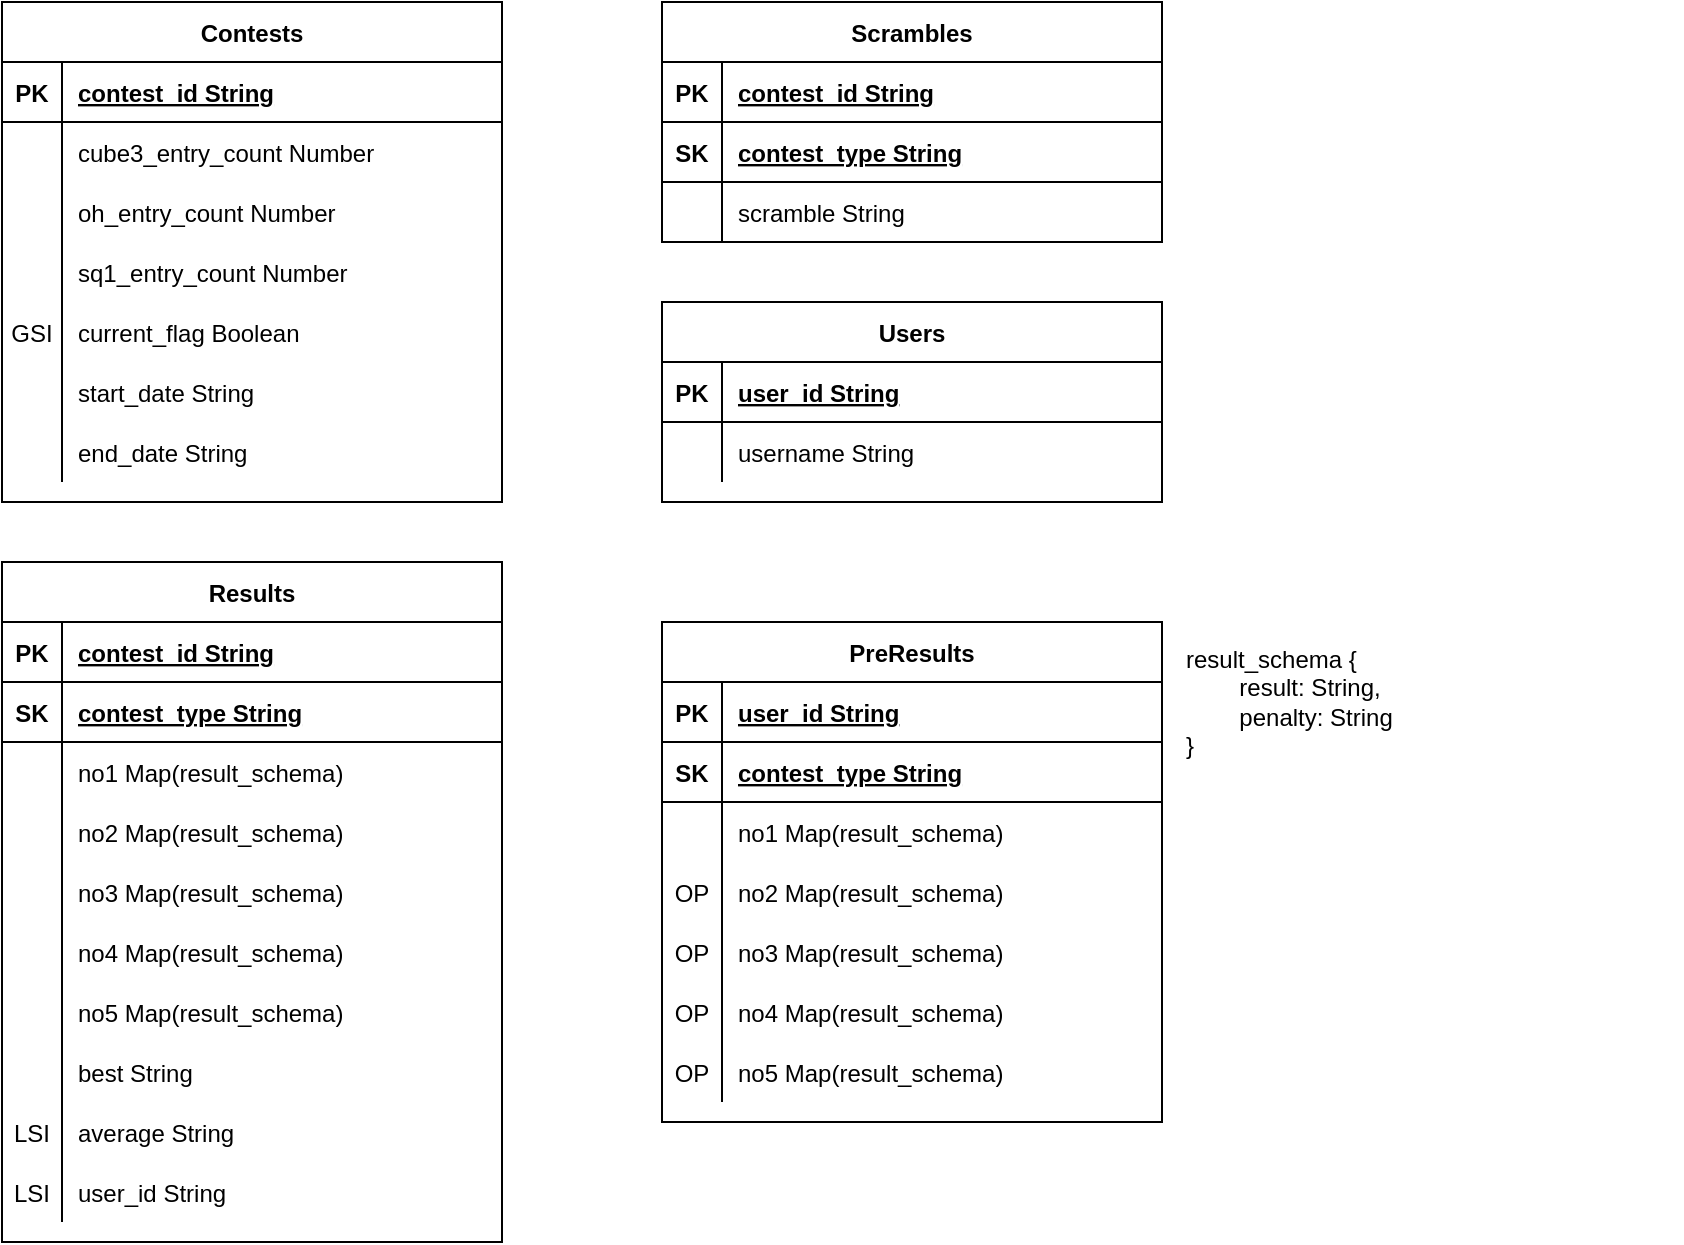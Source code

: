 <mxfile>
    <diagram id="R2lEEEUBdFMjLlhIrx00" name="Page-1">
        <mxGraphModel dx="524" dy="291" grid="1" gridSize="10" guides="1" tooltips="1" connect="1" arrows="1" fold="1" page="1" pageScale="1" pageWidth="850" pageHeight="1100" math="0" shadow="0" extFonts="Permanent Marker^https://fonts.googleapis.com/css?family=Permanent+Marker">
            <root>
                <mxCell id="0"/>
                <mxCell id="1" parent="0"/>
                <mxCell id="C-vyLk0tnHw3VtMMgP7b-2" value="Scrambles" style="shape=table;startSize=30;container=1;collapsible=1;childLayout=tableLayout;fixedRows=1;rowLines=0;fontStyle=1;align=center;resizeLast=1;" parent="1" vertex="1">
                    <mxGeometry x="450" y="120" width="250" height="120" as="geometry"/>
                </mxCell>
                <mxCell id="C-vyLk0tnHw3VtMMgP7b-3" value="" style="shape=partialRectangle;collapsible=0;dropTarget=0;pointerEvents=0;fillColor=none;points=[[0,0.5],[1,0.5]];portConstraint=eastwest;top=0;left=0;right=0;bottom=1;" parent="C-vyLk0tnHw3VtMMgP7b-2" vertex="1">
                    <mxGeometry y="30" width="250" height="30" as="geometry"/>
                </mxCell>
                <mxCell id="C-vyLk0tnHw3VtMMgP7b-4" value="PK" style="shape=partialRectangle;overflow=hidden;connectable=0;fillColor=none;top=0;left=0;bottom=0;right=0;fontStyle=1;" parent="C-vyLk0tnHw3VtMMgP7b-3" vertex="1">
                    <mxGeometry width="30" height="30" as="geometry"/>
                </mxCell>
                <mxCell id="C-vyLk0tnHw3VtMMgP7b-5" value="contest_id String" style="shape=partialRectangle;overflow=hidden;connectable=0;fillColor=none;top=0;left=0;bottom=0;right=0;align=left;spacingLeft=6;fontStyle=5;" parent="C-vyLk0tnHw3VtMMgP7b-3" vertex="1">
                    <mxGeometry x="30" width="220" height="30" as="geometry"/>
                </mxCell>
                <mxCell id="5F1so2sVHpjkK_AZKTsR-31" value="" style="shape=partialRectangle;collapsible=0;dropTarget=0;pointerEvents=0;fillColor=none;points=[[0,0.5],[1,0.5]];portConstraint=eastwest;top=0;left=0;right=0;bottom=1;" parent="C-vyLk0tnHw3VtMMgP7b-2" vertex="1">
                    <mxGeometry y="60" width="250" height="30" as="geometry"/>
                </mxCell>
                <mxCell id="5F1so2sVHpjkK_AZKTsR-32" value="SK" style="shape=partialRectangle;overflow=hidden;connectable=0;fillColor=none;top=0;left=0;bottom=0;right=0;fontStyle=1;" parent="5F1so2sVHpjkK_AZKTsR-31" vertex="1">
                    <mxGeometry width="30" height="30" as="geometry"/>
                </mxCell>
                <mxCell id="5F1so2sVHpjkK_AZKTsR-33" value="contest_type String" style="shape=partialRectangle;overflow=hidden;connectable=0;fillColor=none;top=0;left=0;bottom=0;right=0;align=left;spacingLeft=6;fontStyle=5;" parent="5F1so2sVHpjkK_AZKTsR-31" vertex="1">
                    <mxGeometry x="30" width="220" height="30" as="geometry"/>
                </mxCell>
                <mxCell id="C-vyLk0tnHw3VtMMgP7b-6" value="" style="shape=partialRectangle;collapsible=0;dropTarget=0;pointerEvents=0;fillColor=none;points=[[0,0.5],[1,0.5]];portConstraint=eastwest;top=0;left=0;right=0;bottom=0;" parent="C-vyLk0tnHw3VtMMgP7b-2" vertex="1">
                    <mxGeometry y="90" width="250" height="30" as="geometry"/>
                </mxCell>
                <mxCell id="C-vyLk0tnHw3VtMMgP7b-7" value="" style="shape=partialRectangle;overflow=hidden;connectable=0;fillColor=none;top=0;left=0;bottom=0;right=0;" parent="C-vyLk0tnHw3VtMMgP7b-6" vertex="1">
                    <mxGeometry width="30" height="30" as="geometry"/>
                </mxCell>
                <mxCell id="C-vyLk0tnHw3VtMMgP7b-8" value="scramble String" style="shape=partialRectangle;overflow=hidden;connectable=0;fillColor=none;top=0;left=0;bottom=0;right=0;align=left;spacingLeft=6;" parent="C-vyLk0tnHw3VtMMgP7b-6" vertex="1">
                    <mxGeometry x="30" width="220" height="30" as="geometry"/>
                </mxCell>
                <mxCell id="C-vyLk0tnHw3VtMMgP7b-13" value="Users" style="shape=table;startSize=30;container=1;collapsible=1;childLayout=tableLayout;fixedRows=1;rowLines=0;fontStyle=1;align=center;resizeLast=1;" parent="1" vertex="1">
                    <mxGeometry x="450" y="270" width="250" height="100" as="geometry"/>
                </mxCell>
                <mxCell id="C-vyLk0tnHw3VtMMgP7b-14" value="" style="shape=partialRectangle;collapsible=0;dropTarget=0;pointerEvents=0;fillColor=none;points=[[0,0.5],[1,0.5]];portConstraint=eastwest;top=0;left=0;right=0;bottom=1;" parent="C-vyLk0tnHw3VtMMgP7b-13" vertex="1">
                    <mxGeometry y="30" width="250" height="30" as="geometry"/>
                </mxCell>
                <mxCell id="C-vyLk0tnHw3VtMMgP7b-15" value="PK" style="shape=partialRectangle;overflow=hidden;connectable=0;fillColor=none;top=0;left=0;bottom=0;right=0;fontStyle=1;" parent="C-vyLk0tnHw3VtMMgP7b-14" vertex="1">
                    <mxGeometry width="30" height="30" as="geometry"/>
                </mxCell>
                <mxCell id="C-vyLk0tnHw3VtMMgP7b-16" value="user_id String" style="shape=partialRectangle;overflow=hidden;connectable=0;fillColor=none;top=0;left=0;bottom=0;right=0;align=left;spacingLeft=6;fontStyle=5;" parent="C-vyLk0tnHw3VtMMgP7b-14" vertex="1">
                    <mxGeometry x="30" width="220" height="30" as="geometry"/>
                </mxCell>
                <mxCell id="C-vyLk0tnHw3VtMMgP7b-17" value="" style="shape=partialRectangle;collapsible=0;dropTarget=0;pointerEvents=0;fillColor=none;points=[[0,0.5],[1,0.5]];portConstraint=eastwest;top=0;left=0;right=0;bottom=0;" parent="C-vyLk0tnHw3VtMMgP7b-13" vertex="1">
                    <mxGeometry y="60" width="250" height="30" as="geometry"/>
                </mxCell>
                <mxCell id="C-vyLk0tnHw3VtMMgP7b-18" value="" style="shape=partialRectangle;overflow=hidden;connectable=0;fillColor=none;top=0;left=0;bottom=0;right=0;" parent="C-vyLk0tnHw3VtMMgP7b-17" vertex="1">
                    <mxGeometry width="30" height="30" as="geometry"/>
                </mxCell>
                <mxCell id="C-vyLk0tnHw3VtMMgP7b-19" value="username String" style="shape=partialRectangle;overflow=hidden;connectable=0;fillColor=none;top=0;left=0;bottom=0;right=0;align=left;spacingLeft=6;" parent="C-vyLk0tnHw3VtMMgP7b-17" vertex="1">
                    <mxGeometry x="30" width="220" height="30" as="geometry"/>
                </mxCell>
                <mxCell id="C-vyLk0tnHw3VtMMgP7b-23" value="Contests" style="shape=table;startSize=30;container=1;collapsible=1;childLayout=tableLayout;fixedRows=1;rowLines=0;fontStyle=1;align=center;resizeLast=1;" parent="1" vertex="1">
                    <mxGeometry x="120" y="120" width="250" height="250" as="geometry"/>
                </mxCell>
                <mxCell id="C-vyLk0tnHw3VtMMgP7b-24" value="" style="shape=partialRectangle;collapsible=0;dropTarget=0;pointerEvents=0;fillColor=none;points=[[0,0.5],[1,0.5]];portConstraint=eastwest;top=0;left=0;right=0;bottom=1;" parent="C-vyLk0tnHw3VtMMgP7b-23" vertex="1">
                    <mxGeometry y="30" width="250" height="30" as="geometry"/>
                </mxCell>
                <mxCell id="C-vyLk0tnHw3VtMMgP7b-25" value="PK" style="shape=partialRectangle;overflow=hidden;connectable=0;fillColor=none;top=0;left=0;bottom=0;right=0;fontStyle=1;" parent="C-vyLk0tnHw3VtMMgP7b-24" vertex="1">
                    <mxGeometry width="30" height="30" as="geometry"/>
                </mxCell>
                <mxCell id="C-vyLk0tnHw3VtMMgP7b-26" value="contest_id String" style="shape=partialRectangle;overflow=hidden;connectable=0;fillColor=none;top=0;left=0;bottom=0;right=0;align=left;spacingLeft=6;fontStyle=5;" parent="C-vyLk0tnHw3VtMMgP7b-24" vertex="1">
                    <mxGeometry x="30" width="220" height="30" as="geometry"/>
                </mxCell>
                <mxCell id="C-vyLk0tnHw3VtMMgP7b-27" value="" style="shape=partialRectangle;collapsible=0;dropTarget=0;pointerEvents=0;fillColor=none;points=[[0,0.5],[1,0.5]];portConstraint=eastwest;top=0;left=0;right=0;bottom=0;" parent="C-vyLk0tnHw3VtMMgP7b-23" vertex="1">
                    <mxGeometry y="60" width="250" height="30" as="geometry"/>
                </mxCell>
                <mxCell id="C-vyLk0tnHw3VtMMgP7b-28" value="" style="shape=partialRectangle;overflow=hidden;connectable=0;fillColor=none;top=0;left=0;bottom=0;right=0;" parent="C-vyLk0tnHw3VtMMgP7b-27" vertex="1">
                    <mxGeometry width="30" height="30" as="geometry"/>
                </mxCell>
                <mxCell id="C-vyLk0tnHw3VtMMgP7b-29" value="cube3_entry_count Number" style="shape=partialRectangle;overflow=hidden;connectable=0;fillColor=none;top=0;left=0;bottom=0;right=0;align=left;spacingLeft=6;" parent="C-vyLk0tnHw3VtMMgP7b-27" vertex="1">
                    <mxGeometry x="30" width="220" height="30" as="geometry"/>
                </mxCell>
                <mxCell id="5F1so2sVHpjkK_AZKTsR-3" value="" style="shape=partialRectangle;collapsible=0;dropTarget=0;pointerEvents=0;fillColor=none;points=[[0,0.5],[1,0.5]];portConstraint=eastwest;top=0;left=0;right=0;bottom=0;" parent="C-vyLk0tnHw3VtMMgP7b-23" vertex="1">
                    <mxGeometry y="90" width="250" height="30" as="geometry"/>
                </mxCell>
                <mxCell id="5F1so2sVHpjkK_AZKTsR-4" value="" style="shape=partialRectangle;overflow=hidden;connectable=0;fillColor=none;top=0;left=0;bottom=0;right=0;" parent="5F1so2sVHpjkK_AZKTsR-3" vertex="1">
                    <mxGeometry width="30" height="30" as="geometry"/>
                </mxCell>
                <mxCell id="5F1so2sVHpjkK_AZKTsR-5" value="oh_entry_count Number" style="shape=partialRectangle;overflow=hidden;connectable=0;fillColor=none;top=0;left=0;bottom=0;right=0;align=left;spacingLeft=6;" parent="5F1so2sVHpjkK_AZKTsR-3" vertex="1">
                    <mxGeometry x="30" width="220" height="30" as="geometry"/>
                </mxCell>
                <mxCell id="5F1so2sVHpjkK_AZKTsR-6" value="" style="shape=partialRectangle;collapsible=0;dropTarget=0;pointerEvents=0;fillColor=none;points=[[0,0.5],[1,0.5]];portConstraint=eastwest;top=0;left=0;right=0;bottom=0;" parent="C-vyLk0tnHw3VtMMgP7b-23" vertex="1">
                    <mxGeometry y="120" width="250" height="30" as="geometry"/>
                </mxCell>
                <mxCell id="5F1so2sVHpjkK_AZKTsR-7" value="" style="shape=partialRectangle;overflow=hidden;connectable=0;fillColor=none;top=0;left=0;bottom=0;right=0;" parent="5F1so2sVHpjkK_AZKTsR-6" vertex="1">
                    <mxGeometry width="30" height="30" as="geometry"/>
                </mxCell>
                <mxCell id="5F1so2sVHpjkK_AZKTsR-8" value="sq1_entry_count Number" style="shape=partialRectangle;overflow=hidden;connectable=0;fillColor=none;top=0;left=0;bottom=0;right=0;align=left;spacingLeft=6;" parent="5F1so2sVHpjkK_AZKTsR-6" vertex="1">
                    <mxGeometry x="30" width="220" height="30" as="geometry"/>
                </mxCell>
                <mxCell id="5F1so2sVHpjkK_AZKTsR-9" value="" style="shape=partialRectangle;collapsible=0;dropTarget=0;pointerEvents=0;fillColor=none;points=[[0,0.5],[1,0.5]];portConstraint=eastwest;top=0;left=0;right=0;bottom=0;" parent="C-vyLk0tnHw3VtMMgP7b-23" vertex="1">
                    <mxGeometry y="150" width="250" height="30" as="geometry"/>
                </mxCell>
                <mxCell id="5F1so2sVHpjkK_AZKTsR-10" value="GSI" style="shape=partialRectangle;overflow=hidden;connectable=0;fillColor=none;top=0;left=0;bottom=0;right=0;" parent="5F1so2sVHpjkK_AZKTsR-9" vertex="1">
                    <mxGeometry width="30" height="30" as="geometry"/>
                </mxCell>
                <mxCell id="5F1so2sVHpjkK_AZKTsR-11" value="current_flag Boolean" style="shape=partialRectangle;overflow=hidden;connectable=0;fillColor=none;top=0;left=0;bottom=0;right=0;align=left;spacingLeft=6;" parent="5F1so2sVHpjkK_AZKTsR-9" vertex="1">
                    <mxGeometry x="30" width="220" height="30" as="geometry"/>
                </mxCell>
                <mxCell id="5F1so2sVHpjkK_AZKTsR-12" value="" style="shape=partialRectangle;collapsible=0;dropTarget=0;pointerEvents=0;fillColor=none;points=[[0,0.5],[1,0.5]];portConstraint=eastwest;top=0;left=0;right=0;bottom=0;" parent="C-vyLk0tnHw3VtMMgP7b-23" vertex="1">
                    <mxGeometry y="180" width="250" height="30" as="geometry"/>
                </mxCell>
                <mxCell id="5F1so2sVHpjkK_AZKTsR-13" value="" style="shape=partialRectangle;overflow=hidden;connectable=0;fillColor=none;top=0;left=0;bottom=0;right=0;" parent="5F1so2sVHpjkK_AZKTsR-12" vertex="1">
                    <mxGeometry width="30" height="30" as="geometry"/>
                </mxCell>
                <mxCell id="5F1so2sVHpjkK_AZKTsR-14" value="start_date String" style="shape=partialRectangle;overflow=hidden;connectable=0;fillColor=none;top=0;left=0;bottom=0;right=0;align=left;spacingLeft=6;" parent="5F1so2sVHpjkK_AZKTsR-12" vertex="1">
                    <mxGeometry x="30" width="220" height="30" as="geometry"/>
                </mxCell>
                <mxCell id="5F1so2sVHpjkK_AZKTsR-15" value="" style="shape=partialRectangle;collapsible=0;dropTarget=0;pointerEvents=0;fillColor=none;points=[[0,0.5],[1,0.5]];portConstraint=eastwest;top=0;left=0;right=0;bottom=0;" parent="C-vyLk0tnHw3VtMMgP7b-23" vertex="1">
                    <mxGeometry y="210" width="250" height="30" as="geometry"/>
                </mxCell>
                <mxCell id="5F1so2sVHpjkK_AZKTsR-16" value="" style="shape=partialRectangle;overflow=hidden;connectable=0;fillColor=none;top=0;left=0;bottom=0;right=0;" parent="5F1so2sVHpjkK_AZKTsR-15" vertex="1">
                    <mxGeometry width="30" height="30" as="geometry"/>
                </mxCell>
                <mxCell id="5F1so2sVHpjkK_AZKTsR-17" value="end_date String" style="shape=partialRectangle;overflow=hidden;connectable=0;fillColor=none;top=0;left=0;bottom=0;right=0;align=left;spacingLeft=6;" parent="5F1so2sVHpjkK_AZKTsR-15" vertex="1">
                    <mxGeometry x="30" width="220" height="30" as="geometry"/>
                </mxCell>
                <mxCell id="5F1so2sVHpjkK_AZKTsR-37" value="PreResults" style="shape=table;startSize=30;container=1;collapsible=1;childLayout=tableLayout;fixedRows=1;rowLines=0;fontStyle=1;align=center;resizeLast=1;" parent="1" vertex="1">
                    <mxGeometry x="450" y="430" width="250" height="250" as="geometry"/>
                </mxCell>
                <mxCell id="5F1so2sVHpjkK_AZKTsR-38" value="" style="shape=partialRectangle;collapsible=0;dropTarget=0;pointerEvents=0;fillColor=none;points=[[0,0.5],[1,0.5]];portConstraint=eastwest;top=0;left=0;right=0;bottom=1;" parent="5F1so2sVHpjkK_AZKTsR-37" vertex="1">
                    <mxGeometry y="30" width="250" height="30" as="geometry"/>
                </mxCell>
                <mxCell id="5F1so2sVHpjkK_AZKTsR-39" value="PK" style="shape=partialRectangle;overflow=hidden;connectable=0;fillColor=none;top=0;left=0;bottom=0;right=0;fontStyle=1;" parent="5F1so2sVHpjkK_AZKTsR-38" vertex="1">
                    <mxGeometry width="30" height="30" as="geometry"/>
                </mxCell>
                <mxCell id="5F1so2sVHpjkK_AZKTsR-40" value="user_id String" style="shape=partialRectangle;overflow=hidden;connectable=0;fillColor=none;top=0;left=0;bottom=0;right=0;align=left;spacingLeft=6;fontStyle=5;" parent="5F1so2sVHpjkK_AZKTsR-38" vertex="1">
                    <mxGeometry x="30" width="220" height="30" as="geometry"/>
                </mxCell>
                <mxCell id="5F1so2sVHpjkK_AZKTsR-47" value="" style="shape=partialRectangle;collapsible=0;dropTarget=0;pointerEvents=0;fillColor=none;points=[[0,0.5],[1,0.5]];portConstraint=eastwest;top=0;left=0;right=0;bottom=1;" parent="5F1so2sVHpjkK_AZKTsR-37" vertex="1">
                    <mxGeometry y="60" width="250" height="30" as="geometry"/>
                </mxCell>
                <mxCell id="5F1so2sVHpjkK_AZKTsR-48" value="SK" style="shape=partialRectangle;overflow=hidden;connectable=0;fillColor=none;top=0;left=0;bottom=0;right=0;fontStyle=1;" parent="5F1so2sVHpjkK_AZKTsR-47" vertex="1">
                    <mxGeometry width="30" height="30" as="geometry"/>
                </mxCell>
                <mxCell id="5F1so2sVHpjkK_AZKTsR-49" value="contest_type String" style="shape=partialRectangle;overflow=hidden;connectable=0;fillColor=none;top=0;left=0;bottom=0;right=0;align=left;spacingLeft=6;fontStyle=5;" parent="5F1so2sVHpjkK_AZKTsR-47" vertex="1">
                    <mxGeometry x="30" width="220" height="30" as="geometry"/>
                </mxCell>
                <mxCell id="5F1so2sVHpjkK_AZKTsR-41" value="" style="shape=partialRectangle;collapsible=0;dropTarget=0;pointerEvents=0;fillColor=none;points=[[0,0.5],[1,0.5]];portConstraint=eastwest;top=0;left=0;right=0;bottom=0;" parent="5F1so2sVHpjkK_AZKTsR-37" vertex="1">
                    <mxGeometry y="90" width="250" height="30" as="geometry"/>
                </mxCell>
                <mxCell id="5F1so2sVHpjkK_AZKTsR-42" value="" style="shape=partialRectangle;overflow=hidden;connectable=0;fillColor=none;top=0;left=0;bottom=0;right=0;" parent="5F1so2sVHpjkK_AZKTsR-41" vertex="1">
                    <mxGeometry width="30" height="30" as="geometry"/>
                </mxCell>
                <mxCell id="5F1so2sVHpjkK_AZKTsR-43" value="no1 Map(result_schema)" style="shape=partialRectangle;overflow=hidden;connectable=0;fillColor=none;top=0;left=0;bottom=0;right=0;align=left;spacingLeft=6;" parent="5F1so2sVHpjkK_AZKTsR-41" vertex="1">
                    <mxGeometry x="30" width="220" height="30" as="geometry"/>
                </mxCell>
                <mxCell id="5F1so2sVHpjkK_AZKTsR-44" value="" style="shape=partialRectangle;collapsible=0;dropTarget=0;pointerEvents=0;fillColor=none;points=[[0,0.5],[1,0.5]];portConstraint=eastwest;top=0;left=0;right=0;bottom=0;" parent="5F1so2sVHpjkK_AZKTsR-37" vertex="1">
                    <mxGeometry y="120" width="250" height="30" as="geometry"/>
                </mxCell>
                <mxCell id="5F1so2sVHpjkK_AZKTsR-45" value="OP" style="shape=partialRectangle;overflow=hidden;connectable=0;fillColor=none;top=0;left=0;bottom=0;right=0;" parent="5F1so2sVHpjkK_AZKTsR-44" vertex="1">
                    <mxGeometry width="30" height="30" as="geometry"/>
                </mxCell>
                <mxCell id="5F1so2sVHpjkK_AZKTsR-46" value="no2 Map(result_schema)" style="shape=partialRectangle;overflow=hidden;connectable=0;fillColor=none;top=0;left=0;bottom=0;right=0;align=left;spacingLeft=6;" parent="5F1so2sVHpjkK_AZKTsR-44" vertex="1">
                    <mxGeometry x="30" width="220" height="30" as="geometry"/>
                </mxCell>
                <mxCell id="5F1so2sVHpjkK_AZKTsR-51" value="" style="shape=partialRectangle;collapsible=0;dropTarget=0;pointerEvents=0;fillColor=none;points=[[0,0.5],[1,0.5]];portConstraint=eastwest;top=0;left=0;right=0;bottom=0;" parent="5F1so2sVHpjkK_AZKTsR-37" vertex="1">
                    <mxGeometry y="150" width="250" height="30" as="geometry"/>
                </mxCell>
                <mxCell id="5F1so2sVHpjkK_AZKTsR-52" value="OP" style="shape=partialRectangle;overflow=hidden;connectable=0;fillColor=none;top=0;left=0;bottom=0;right=0;" parent="5F1so2sVHpjkK_AZKTsR-51" vertex="1">
                    <mxGeometry width="30" height="30" as="geometry"/>
                </mxCell>
                <mxCell id="5F1so2sVHpjkK_AZKTsR-53" value="no3 Map(result_schema)" style="shape=partialRectangle;overflow=hidden;connectable=0;fillColor=none;top=0;left=0;bottom=0;right=0;align=left;spacingLeft=6;" parent="5F1so2sVHpjkK_AZKTsR-51" vertex="1">
                    <mxGeometry x="30" width="220" height="30" as="geometry"/>
                </mxCell>
                <mxCell id="5F1so2sVHpjkK_AZKTsR-54" value="" style="shape=partialRectangle;collapsible=0;dropTarget=0;pointerEvents=0;fillColor=none;points=[[0,0.5],[1,0.5]];portConstraint=eastwest;top=0;left=0;right=0;bottom=0;" parent="5F1so2sVHpjkK_AZKTsR-37" vertex="1">
                    <mxGeometry y="180" width="250" height="30" as="geometry"/>
                </mxCell>
                <mxCell id="5F1so2sVHpjkK_AZKTsR-55" value="OP" style="shape=partialRectangle;overflow=hidden;connectable=0;fillColor=none;top=0;left=0;bottom=0;right=0;" parent="5F1so2sVHpjkK_AZKTsR-54" vertex="1">
                    <mxGeometry width="30" height="30" as="geometry"/>
                </mxCell>
                <mxCell id="5F1so2sVHpjkK_AZKTsR-56" value="no4 Map(result_schema)" style="shape=partialRectangle;overflow=hidden;connectable=0;fillColor=none;top=0;left=0;bottom=0;right=0;align=left;spacingLeft=6;" parent="5F1so2sVHpjkK_AZKTsR-54" vertex="1">
                    <mxGeometry x="30" width="220" height="30" as="geometry"/>
                </mxCell>
                <mxCell id="5F1so2sVHpjkK_AZKTsR-57" value="" style="shape=partialRectangle;collapsible=0;dropTarget=0;pointerEvents=0;fillColor=none;points=[[0,0.5],[1,0.5]];portConstraint=eastwest;top=0;left=0;right=0;bottom=0;" parent="5F1so2sVHpjkK_AZKTsR-37" vertex="1">
                    <mxGeometry y="210" width="250" height="30" as="geometry"/>
                </mxCell>
                <mxCell id="5F1so2sVHpjkK_AZKTsR-58" value="OP" style="shape=partialRectangle;overflow=hidden;connectable=0;fillColor=none;top=0;left=0;bottom=0;right=0;" parent="5F1so2sVHpjkK_AZKTsR-57" vertex="1">
                    <mxGeometry width="30" height="30" as="geometry"/>
                </mxCell>
                <mxCell id="5F1so2sVHpjkK_AZKTsR-59" value="no5 Map(result_schema)" style="shape=partialRectangle;overflow=hidden;connectable=0;fillColor=none;top=0;left=0;bottom=0;right=0;align=left;spacingLeft=6;" parent="5F1so2sVHpjkK_AZKTsR-57" vertex="1">
                    <mxGeometry x="30" width="220" height="30" as="geometry"/>
                </mxCell>
                <mxCell id="5F1so2sVHpjkK_AZKTsR-50" value="result_schema {&lt;br&gt;&lt;span style=&quot;white-space: pre&quot;&gt;&#9;&lt;/span&gt;result: String,&lt;br&gt;&lt;span style=&quot;white-space: pre&quot;&gt;&#9;&lt;/span&gt;penalty: String&lt;br&gt;}" style="text;html=1;strokeColor=none;fillColor=none;align=left;verticalAlign=middle;whiteSpace=wrap;rounded=0;" parent="1" vertex="1">
                    <mxGeometry x="710" y="430" width="250" height="80" as="geometry"/>
                </mxCell>
                <mxCell id="5F1so2sVHpjkK_AZKTsR-60" value="Results" style="shape=table;startSize=30;container=1;collapsible=1;childLayout=tableLayout;fixedRows=1;rowLines=0;fontStyle=1;align=center;resizeLast=1;" parent="1" vertex="1">
                    <mxGeometry x="120" y="400" width="250" height="340" as="geometry"/>
                </mxCell>
                <mxCell id="5F1so2sVHpjkK_AZKTsR-61" value="" style="shape=partialRectangle;collapsible=0;dropTarget=0;pointerEvents=0;fillColor=none;points=[[0,0.5],[1,0.5]];portConstraint=eastwest;top=0;left=0;right=0;bottom=1;" parent="5F1so2sVHpjkK_AZKTsR-60" vertex="1">
                    <mxGeometry y="30" width="250" height="30" as="geometry"/>
                </mxCell>
                <mxCell id="5F1so2sVHpjkK_AZKTsR-62" value="PK" style="shape=partialRectangle;overflow=hidden;connectable=0;fillColor=none;top=0;left=0;bottom=0;right=0;fontStyle=1;" parent="5F1so2sVHpjkK_AZKTsR-61" vertex="1">
                    <mxGeometry width="30" height="30" as="geometry"/>
                </mxCell>
                <mxCell id="5F1so2sVHpjkK_AZKTsR-63" value="contest_id String" style="shape=partialRectangle;overflow=hidden;connectable=0;fillColor=none;top=0;left=0;bottom=0;right=0;align=left;spacingLeft=6;fontStyle=5;" parent="5F1so2sVHpjkK_AZKTsR-61" vertex="1">
                    <mxGeometry x="30" width="220" height="30" as="geometry"/>
                </mxCell>
                <mxCell id="5F1so2sVHpjkK_AZKTsR-64" value="" style="shape=partialRectangle;collapsible=0;dropTarget=0;pointerEvents=0;fillColor=none;points=[[0,0.5],[1,0.5]];portConstraint=eastwest;top=0;left=0;right=0;bottom=1;" parent="5F1so2sVHpjkK_AZKTsR-60" vertex="1">
                    <mxGeometry y="60" width="250" height="30" as="geometry"/>
                </mxCell>
                <mxCell id="5F1so2sVHpjkK_AZKTsR-65" value="SK" style="shape=partialRectangle;overflow=hidden;connectable=0;fillColor=none;top=0;left=0;bottom=0;right=0;fontStyle=1;" parent="5F1so2sVHpjkK_AZKTsR-64" vertex="1">
                    <mxGeometry width="30" height="30" as="geometry"/>
                </mxCell>
                <mxCell id="5F1so2sVHpjkK_AZKTsR-66" value="contest_type String" style="shape=partialRectangle;overflow=hidden;connectable=0;fillColor=none;top=0;left=0;bottom=0;right=0;align=left;spacingLeft=6;fontStyle=5;" parent="5F1so2sVHpjkK_AZKTsR-64" vertex="1">
                    <mxGeometry x="30" width="220" height="30" as="geometry"/>
                </mxCell>
                <mxCell id="5F1so2sVHpjkK_AZKTsR-67" value="" style="shape=partialRectangle;collapsible=0;dropTarget=0;pointerEvents=0;fillColor=none;points=[[0,0.5],[1,0.5]];portConstraint=eastwest;top=0;left=0;right=0;bottom=0;" parent="5F1so2sVHpjkK_AZKTsR-60" vertex="1">
                    <mxGeometry y="90" width="250" height="30" as="geometry"/>
                </mxCell>
                <mxCell id="5F1so2sVHpjkK_AZKTsR-68" value="" style="shape=partialRectangle;overflow=hidden;connectable=0;fillColor=none;top=0;left=0;bottom=0;right=0;" parent="5F1so2sVHpjkK_AZKTsR-67" vertex="1">
                    <mxGeometry width="30" height="30" as="geometry"/>
                </mxCell>
                <mxCell id="5F1so2sVHpjkK_AZKTsR-69" value="no1 Map(result_schema)" style="shape=partialRectangle;overflow=hidden;connectable=0;fillColor=none;top=0;left=0;bottom=0;right=0;align=left;spacingLeft=6;" parent="5F1so2sVHpjkK_AZKTsR-67" vertex="1">
                    <mxGeometry x="30" width="220" height="30" as="geometry"/>
                </mxCell>
                <mxCell id="5F1so2sVHpjkK_AZKTsR-70" value="" style="shape=partialRectangle;collapsible=0;dropTarget=0;pointerEvents=0;fillColor=none;points=[[0,0.5],[1,0.5]];portConstraint=eastwest;top=0;left=0;right=0;bottom=0;" parent="5F1so2sVHpjkK_AZKTsR-60" vertex="1">
                    <mxGeometry y="120" width="250" height="30" as="geometry"/>
                </mxCell>
                <mxCell id="5F1so2sVHpjkK_AZKTsR-71" value="" style="shape=partialRectangle;overflow=hidden;connectable=0;fillColor=none;top=0;left=0;bottom=0;right=0;" parent="5F1so2sVHpjkK_AZKTsR-70" vertex="1">
                    <mxGeometry width="30" height="30" as="geometry"/>
                </mxCell>
                <mxCell id="5F1so2sVHpjkK_AZKTsR-72" value="no2 Map(result_schema)" style="shape=partialRectangle;overflow=hidden;connectable=0;fillColor=none;top=0;left=0;bottom=0;right=0;align=left;spacingLeft=6;" parent="5F1so2sVHpjkK_AZKTsR-70" vertex="1">
                    <mxGeometry x="30" width="220" height="30" as="geometry"/>
                </mxCell>
                <mxCell id="5F1so2sVHpjkK_AZKTsR-73" value="" style="shape=partialRectangle;collapsible=0;dropTarget=0;pointerEvents=0;fillColor=none;points=[[0,0.5],[1,0.5]];portConstraint=eastwest;top=0;left=0;right=0;bottom=0;" parent="5F1so2sVHpjkK_AZKTsR-60" vertex="1">
                    <mxGeometry y="150" width="250" height="30" as="geometry"/>
                </mxCell>
                <mxCell id="5F1so2sVHpjkK_AZKTsR-74" value="" style="shape=partialRectangle;overflow=hidden;connectable=0;fillColor=none;top=0;left=0;bottom=0;right=0;" parent="5F1so2sVHpjkK_AZKTsR-73" vertex="1">
                    <mxGeometry width="30" height="30" as="geometry"/>
                </mxCell>
                <mxCell id="5F1so2sVHpjkK_AZKTsR-75" value="no3 Map(result_schema)" style="shape=partialRectangle;overflow=hidden;connectable=0;fillColor=none;top=0;left=0;bottom=0;right=0;align=left;spacingLeft=6;" parent="5F1so2sVHpjkK_AZKTsR-73" vertex="1">
                    <mxGeometry x="30" width="220" height="30" as="geometry"/>
                </mxCell>
                <mxCell id="5F1so2sVHpjkK_AZKTsR-76" value="" style="shape=partialRectangle;collapsible=0;dropTarget=0;pointerEvents=0;fillColor=none;points=[[0,0.5],[1,0.5]];portConstraint=eastwest;top=0;left=0;right=0;bottom=0;" parent="5F1so2sVHpjkK_AZKTsR-60" vertex="1">
                    <mxGeometry y="180" width="250" height="30" as="geometry"/>
                </mxCell>
                <mxCell id="5F1so2sVHpjkK_AZKTsR-77" value="" style="shape=partialRectangle;overflow=hidden;connectable=0;fillColor=none;top=0;left=0;bottom=0;right=0;" parent="5F1so2sVHpjkK_AZKTsR-76" vertex="1">
                    <mxGeometry width="30" height="30" as="geometry"/>
                </mxCell>
                <mxCell id="5F1so2sVHpjkK_AZKTsR-78" value="no4 Map(result_schema)" style="shape=partialRectangle;overflow=hidden;connectable=0;fillColor=none;top=0;left=0;bottom=0;right=0;align=left;spacingLeft=6;" parent="5F1so2sVHpjkK_AZKTsR-76" vertex="1">
                    <mxGeometry x="30" width="220" height="30" as="geometry"/>
                </mxCell>
                <mxCell id="5F1so2sVHpjkK_AZKTsR-79" value="" style="shape=partialRectangle;collapsible=0;dropTarget=0;pointerEvents=0;fillColor=none;points=[[0,0.5],[1,0.5]];portConstraint=eastwest;top=0;left=0;right=0;bottom=0;" parent="5F1so2sVHpjkK_AZKTsR-60" vertex="1">
                    <mxGeometry y="210" width="250" height="30" as="geometry"/>
                </mxCell>
                <mxCell id="5F1so2sVHpjkK_AZKTsR-80" value="" style="shape=partialRectangle;overflow=hidden;connectable=0;fillColor=none;top=0;left=0;bottom=0;right=0;" parent="5F1so2sVHpjkK_AZKTsR-79" vertex="1">
                    <mxGeometry width="30" height="30" as="geometry"/>
                </mxCell>
                <mxCell id="5F1so2sVHpjkK_AZKTsR-81" value="no5 Map(result_schema)" style="shape=partialRectangle;overflow=hidden;connectable=0;fillColor=none;top=0;left=0;bottom=0;right=0;align=left;spacingLeft=6;" parent="5F1so2sVHpjkK_AZKTsR-79" vertex="1">
                    <mxGeometry x="30" width="220" height="30" as="geometry"/>
                </mxCell>
                <mxCell id="5F1so2sVHpjkK_AZKTsR-82" value="" style="shape=partialRectangle;collapsible=0;dropTarget=0;pointerEvents=0;fillColor=none;points=[[0,0.5],[1,0.5]];portConstraint=eastwest;top=0;left=0;right=0;bottom=0;" parent="5F1so2sVHpjkK_AZKTsR-60" vertex="1">
                    <mxGeometry y="240" width="250" height="30" as="geometry"/>
                </mxCell>
                <mxCell id="5F1so2sVHpjkK_AZKTsR-83" value="" style="shape=partialRectangle;overflow=hidden;connectable=0;fillColor=none;top=0;left=0;bottom=0;right=0;" parent="5F1so2sVHpjkK_AZKTsR-82" vertex="1">
                    <mxGeometry width="30" height="30" as="geometry"/>
                </mxCell>
                <mxCell id="5F1so2sVHpjkK_AZKTsR-84" value="best String" style="shape=partialRectangle;overflow=hidden;connectable=0;fillColor=none;top=0;left=0;bottom=0;right=0;align=left;spacingLeft=6;" parent="5F1so2sVHpjkK_AZKTsR-82" vertex="1">
                    <mxGeometry x="30" width="220" height="30" as="geometry"/>
                </mxCell>
                <mxCell id="5F1so2sVHpjkK_AZKTsR-85" value="" style="shape=partialRectangle;collapsible=0;dropTarget=0;pointerEvents=0;fillColor=none;points=[[0,0.5],[1,0.5]];portConstraint=eastwest;top=0;left=0;right=0;bottom=0;" parent="5F1so2sVHpjkK_AZKTsR-60" vertex="1">
                    <mxGeometry y="270" width="250" height="30" as="geometry"/>
                </mxCell>
                <mxCell id="5F1so2sVHpjkK_AZKTsR-86" value="LSI" style="shape=partialRectangle;overflow=hidden;connectable=0;fillColor=none;top=0;left=0;bottom=0;right=0;" parent="5F1so2sVHpjkK_AZKTsR-85" vertex="1">
                    <mxGeometry width="30" height="30" as="geometry"/>
                </mxCell>
                <mxCell id="5F1so2sVHpjkK_AZKTsR-87" value="average String" style="shape=partialRectangle;overflow=hidden;connectable=0;fillColor=none;top=0;left=0;bottom=0;right=0;align=left;spacingLeft=6;" parent="5F1so2sVHpjkK_AZKTsR-85" vertex="1">
                    <mxGeometry x="30" width="220" height="30" as="geometry"/>
                </mxCell>
                <mxCell id="5F1so2sVHpjkK_AZKTsR-88" value="" style="shape=partialRectangle;collapsible=0;dropTarget=0;pointerEvents=0;fillColor=none;points=[[0,0.5],[1,0.5]];portConstraint=eastwest;top=0;left=0;right=0;bottom=0;" parent="5F1so2sVHpjkK_AZKTsR-60" vertex="1">
                    <mxGeometry y="300" width="250" height="30" as="geometry"/>
                </mxCell>
                <mxCell id="5F1so2sVHpjkK_AZKTsR-89" value="LSI" style="shape=partialRectangle;overflow=hidden;connectable=0;fillColor=none;top=0;left=0;bottom=0;right=0;" parent="5F1so2sVHpjkK_AZKTsR-88" vertex="1">
                    <mxGeometry width="30" height="30" as="geometry"/>
                </mxCell>
                <mxCell id="5F1so2sVHpjkK_AZKTsR-90" value="user_id String" style="shape=partialRectangle;overflow=hidden;connectable=0;fillColor=none;top=0;left=0;bottom=0;right=0;align=left;spacingLeft=6;" parent="5F1so2sVHpjkK_AZKTsR-88" vertex="1">
                    <mxGeometry x="30" width="220" height="30" as="geometry"/>
                </mxCell>
            </root>
        </mxGraphModel>
    </diagram>
</mxfile>